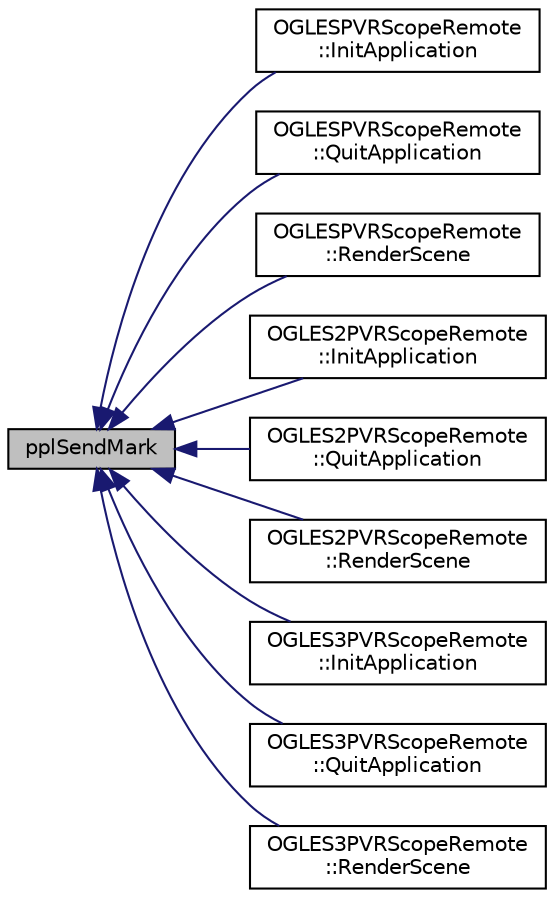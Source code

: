 digraph "pplSendMark"
{
  edge [fontname="Helvetica",fontsize="10",labelfontname="Helvetica",labelfontsize="10"];
  node [fontname="Helvetica",fontsize="10",shape=record];
  rankdir="LR";
  Node1 [label="pplSendMark",height=0.2,width=0.4,color="black", fillcolor="grey75", style="filled", fontcolor="black"];
  Node1 -> Node2 [dir="back",color="midnightblue",fontsize="10",style="solid"];
  Node2 [label="OGLESPVRScopeRemote\l::InitApplication",height=0.2,width=0.4,color="black", fillcolor="white", style="filled",URL="$class_o_g_l_e_s_p_v_r_scope_remote.html#a96be64b54dbade6adafcf1472fcc5ca8"];
  Node1 -> Node3 [dir="back",color="midnightblue",fontsize="10",style="solid"];
  Node3 [label="OGLESPVRScopeRemote\l::QuitApplication",height=0.2,width=0.4,color="black", fillcolor="white", style="filled",URL="$class_o_g_l_e_s_p_v_r_scope_remote.html#a13f0c7f112787dcf970b6cb92dff5d55"];
  Node1 -> Node4 [dir="back",color="midnightblue",fontsize="10",style="solid"];
  Node4 [label="OGLESPVRScopeRemote\l::RenderScene",height=0.2,width=0.4,color="black", fillcolor="white", style="filled",URL="$class_o_g_l_e_s_p_v_r_scope_remote.html#aa5045c43650a2d19542cc42bd1ecc75e"];
  Node1 -> Node5 [dir="back",color="midnightblue",fontsize="10",style="solid"];
  Node5 [label="OGLES2PVRScopeRemote\l::InitApplication",height=0.2,width=0.4,color="black", fillcolor="white", style="filled",URL="$class_o_g_l_e_s2_p_v_r_scope_remote.html#af0bfafb7123df24f92c39ab126be8c64"];
  Node1 -> Node6 [dir="back",color="midnightblue",fontsize="10",style="solid"];
  Node6 [label="OGLES2PVRScopeRemote\l::QuitApplication",height=0.2,width=0.4,color="black", fillcolor="white", style="filled",URL="$class_o_g_l_e_s2_p_v_r_scope_remote.html#acc20778b733d71af5dfd3dd17da916a8"];
  Node1 -> Node7 [dir="back",color="midnightblue",fontsize="10",style="solid"];
  Node7 [label="OGLES2PVRScopeRemote\l::RenderScene",height=0.2,width=0.4,color="black", fillcolor="white", style="filled",URL="$class_o_g_l_e_s2_p_v_r_scope_remote.html#a32713a1496b40adada64f04deec5d006"];
  Node1 -> Node8 [dir="back",color="midnightblue",fontsize="10",style="solid"];
  Node8 [label="OGLES3PVRScopeRemote\l::InitApplication",height=0.2,width=0.4,color="black", fillcolor="white", style="filled",URL="$class_o_g_l_e_s3_p_v_r_scope_remote.html#a37b9e4d004febdb5d87c44e13ea46d27"];
  Node1 -> Node9 [dir="back",color="midnightblue",fontsize="10",style="solid"];
  Node9 [label="OGLES3PVRScopeRemote\l::QuitApplication",height=0.2,width=0.4,color="black", fillcolor="white", style="filled",URL="$class_o_g_l_e_s3_p_v_r_scope_remote.html#a2b3ce284a025db54d2ce0261d325e1a4"];
  Node1 -> Node10 [dir="back",color="midnightblue",fontsize="10",style="solid"];
  Node10 [label="OGLES3PVRScopeRemote\l::RenderScene",height=0.2,width=0.4,color="black", fillcolor="white", style="filled",URL="$class_o_g_l_e_s3_p_v_r_scope_remote.html#a17fa6e265c545eeeb912f18d7c8c2fe2"];
}
